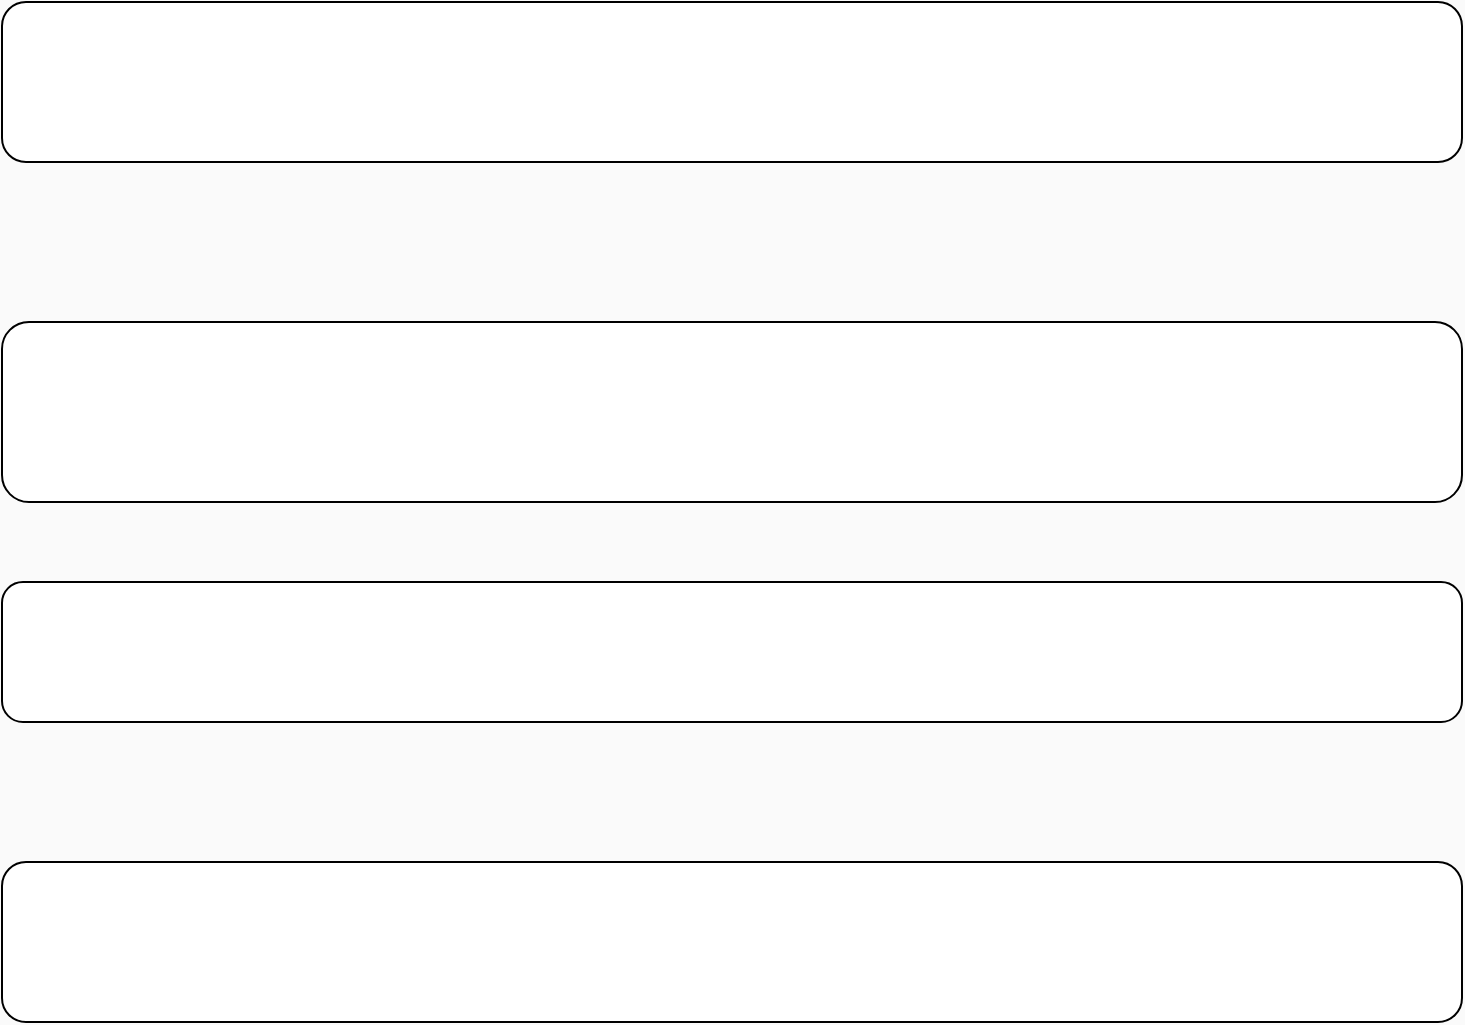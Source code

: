 <mxfile version="22.0.5" type="github">
  <diagram name="Page-1" id="7a6c530e-6e37-e111-ec74-82921da8cc10">
    <mxGraphModel dx="2049" dy="1129" grid="1" gridSize="10" guides="1" tooltips="1" connect="1" arrows="1" fold="1" page="1" pageScale="1.5" pageWidth="1169" pageHeight="827" background="#fafafa" math="0" shadow="0">
      <root>
        <mxCell id="0" style=";html=1;" />
        <mxCell id="1" style=";html=1;" parent="0" />
        <mxCell id="v45Ix_i_PR5ZK04mT_bR-12" value="" style="rounded=1;whiteSpace=wrap;html=1;" vertex="1" parent="1">
          <mxGeometry x="360" y="570" width="730" height="80" as="geometry" />
        </mxCell>
        <mxCell id="v45Ix_i_PR5ZK04mT_bR-13" value="" style="rounded=1;whiteSpace=wrap;html=1;" vertex="1" parent="1">
          <mxGeometry x="360" y="430" width="730" height="70" as="geometry" />
        </mxCell>
        <mxCell id="v45Ix_i_PR5ZK04mT_bR-14" value="" style="rounded=1;whiteSpace=wrap;html=1;" vertex="1" parent="1">
          <mxGeometry x="360" y="300" width="730" height="90" as="geometry" />
        </mxCell>
        <mxCell id="v45Ix_i_PR5ZK04mT_bR-15" value="" style="rounded=1;whiteSpace=wrap;html=1;" vertex="1" parent="1">
          <mxGeometry x="360" y="140" width="730" height="80" as="geometry" />
        </mxCell>
      </root>
    </mxGraphModel>
  </diagram>
</mxfile>

